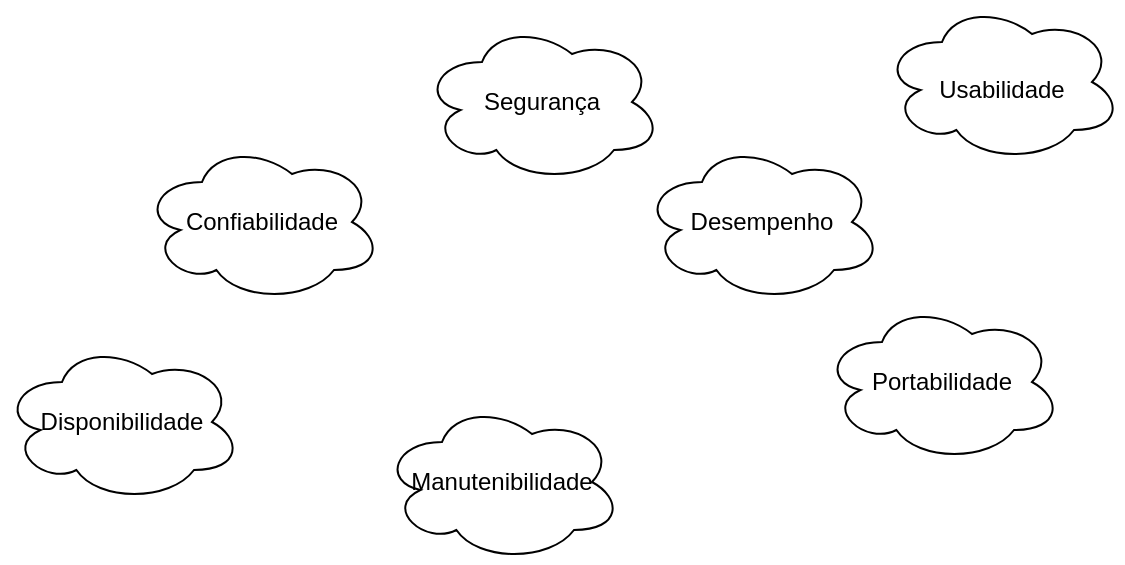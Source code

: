 <mxfile version="20.0.4" type="google"><diagram id="89TD7njP3Q9Vd3falq3u" name="Page-1"><mxGraphModel grid="1" page="1" gridSize="10" guides="1" tooltips="1" connect="1" arrows="1" fold="1" pageScale="1" pageWidth="827" pageHeight="1169" math="0" shadow="0"><root><mxCell id="0"/><mxCell id="1" parent="0"/><mxCell id="JSIUdYUDSMSWj-UqJtRi-42" value="&lt;font color=&quot;#000000&quot; style=&quot;font-size: 12px&quot;&gt;Usabilidade&lt;/font&gt;" style="ellipse;shape=cloud;whiteSpace=wrap;html=1;imageBorder=none;labelBackgroundColor=none;fontSize=24;fontColor=#007FFF;strokeColor=#000000;fillColor=none;" vertex="1" parent="1"><mxGeometry x="470" y="60" width="120" height="80" as="geometry"/></mxCell><mxCell id="JSIUdYUDSMSWj-UqJtRi-43" value="Confiabilidade" style="ellipse;shape=cloud;whiteSpace=wrap;html=1;imageBorder=none;labelBackgroundColor=none;fontSize=12;fontColor=#000000;strokeColor=#000000;fillColor=none;" vertex="1" parent="1"><mxGeometry x="100" y="130" width="120" height="80" as="geometry"/></mxCell><mxCell id="JSIUdYUDSMSWj-UqJtRi-44" value="Desempenho" style="ellipse;shape=cloud;whiteSpace=wrap;html=1;imageBorder=none;labelBackgroundColor=none;fontSize=12;fontColor=#000000;strokeColor=#000000;fillColor=none;" vertex="1" parent="1"><mxGeometry x="350" y="130" width="120" height="80" as="geometry"/></mxCell><mxCell id="JSIUdYUDSMSWj-UqJtRi-45" value="Segurança" style="ellipse;shape=cloud;whiteSpace=wrap;html=1;imageBorder=none;labelBackgroundColor=none;fontSize=12;fontColor=#000000;strokeColor=#000000;fillColor=none;" vertex="1" parent="1"><mxGeometry x="240" y="70" width="120" height="80" as="geometry"/></mxCell><mxCell id="JSIUdYUDSMSWj-UqJtRi-51" value="Portabilidade" style="ellipse;shape=cloud;whiteSpace=wrap;html=1;imageBorder=none;labelBackgroundColor=none;fontSize=12;fontColor=#000000;strokeColor=#000000;fillColor=none;" vertex="1" parent="1"><mxGeometry x="440" y="210" width="120" height="80" as="geometry"/></mxCell><mxCell id="JSIUdYUDSMSWj-UqJtRi-52" value="Disponibilidade" style="ellipse;shape=cloud;whiteSpace=wrap;html=1;imageBorder=none;labelBackgroundColor=none;fontSize=12;fontColor=#000000;strokeColor=#000000;fillColor=none;" vertex="1" parent="1"><mxGeometry x="30" y="230" width="120" height="80" as="geometry"/></mxCell><mxCell id="JSIUdYUDSMSWj-UqJtRi-60" value="Manutenibilidade" style="ellipse;shape=cloud;whiteSpace=wrap;html=1;imageBorder=none;labelBackgroundColor=none;fontSize=12;fontColor=#000000;strokeColor=#000000;fillColor=none;" vertex="1" parent="1"><mxGeometry x="220" y="260" width="120" height="80" as="geometry"/></mxCell></root></mxGraphModel></diagram></mxfile>
